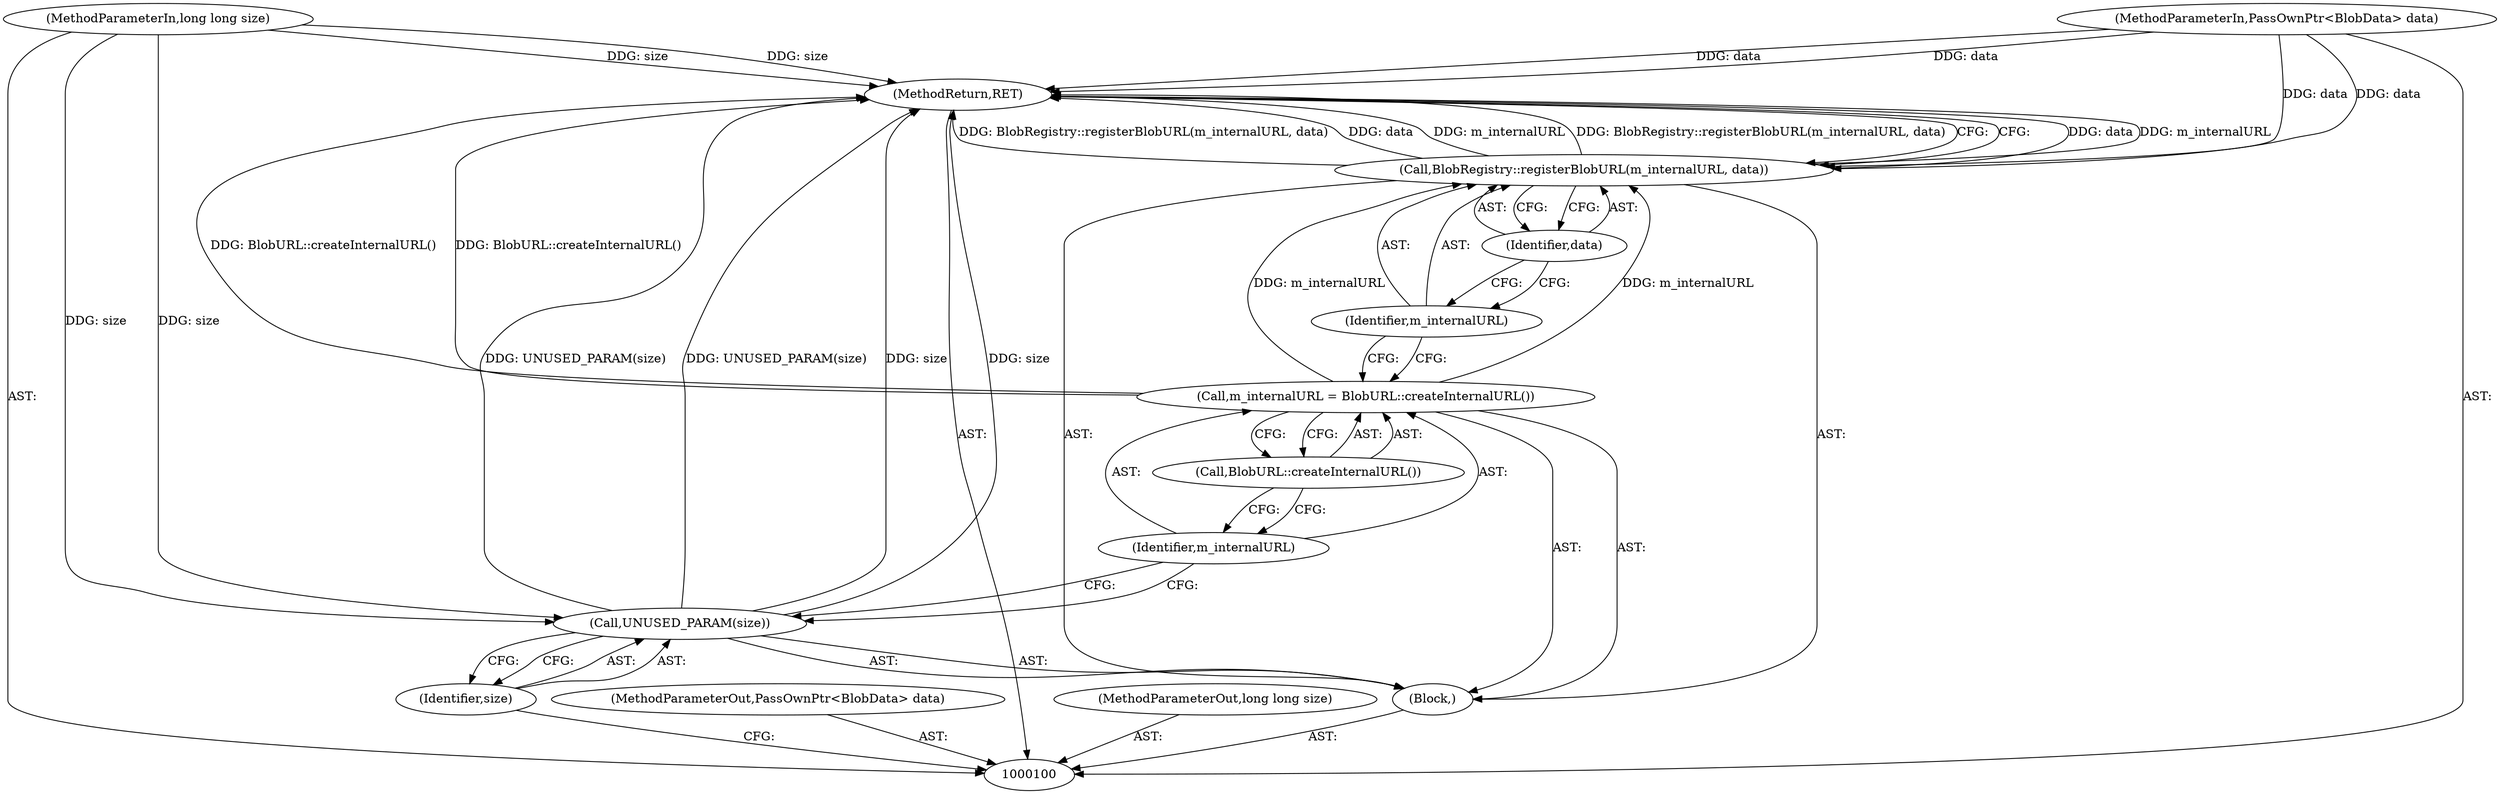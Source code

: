 digraph "0_Chrome_d0c31f0342cefc46a3b3d80359a9779d044d4c0d_19" {
"1000112" [label="(MethodReturn,RET)"];
"1000101" [label="(MethodParameterIn,PassOwnPtr<BlobData> data)"];
"1000136" [label="(MethodParameterOut,PassOwnPtr<BlobData> data)"];
"1000102" [label="(MethodParameterIn,long long size)"];
"1000137" [label="(MethodParameterOut,long long size)"];
"1000103" [label="(Block,)"];
"1000105" [label="(Identifier,size)"];
"1000104" [label="(Call,UNUSED_PARAM(size))"];
"1000108" [label="(Call,BlobURL::createInternalURL())"];
"1000106" [label="(Call,m_internalURL = BlobURL::createInternalURL())"];
"1000107" [label="(Identifier,m_internalURL)"];
"1000110" [label="(Identifier,m_internalURL)"];
"1000109" [label="(Call,BlobRegistry::registerBlobURL(m_internalURL, data))"];
"1000111" [label="(Identifier,data)"];
"1000112" -> "1000100"  [label="AST: "];
"1000112" -> "1000109"  [label="CFG: "];
"1000106" -> "1000112"  [label="DDG: BlobURL::createInternalURL()"];
"1000104" -> "1000112"  [label="DDG: UNUSED_PARAM(size)"];
"1000104" -> "1000112"  [label="DDG: size"];
"1000102" -> "1000112"  [label="DDG: size"];
"1000109" -> "1000112"  [label="DDG: data"];
"1000109" -> "1000112"  [label="DDG: m_internalURL"];
"1000109" -> "1000112"  [label="DDG: BlobRegistry::registerBlobURL(m_internalURL, data)"];
"1000101" -> "1000112"  [label="DDG: data"];
"1000101" -> "1000100"  [label="AST: "];
"1000101" -> "1000112"  [label="DDG: data"];
"1000101" -> "1000109"  [label="DDG: data"];
"1000136" -> "1000100"  [label="AST: "];
"1000102" -> "1000100"  [label="AST: "];
"1000102" -> "1000112"  [label="DDG: size"];
"1000102" -> "1000104"  [label="DDG: size"];
"1000137" -> "1000100"  [label="AST: "];
"1000103" -> "1000100"  [label="AST: "];
"1000104" -> "1000103"  [label="AST: "];
"1000106" -> "1000103"  [label="AST: "];
"1000109" -> "1000103"  [label="AST: "];
"1000105" -> "1000104"  [label="AST: "];
"1000105" -> "1000100"  [label="CFG: "];
"1000104" -> "1000105"  [label="CFG: "];
"1000104" -> "1000103"  [label="AST: "];
"1000104" -> "1000105"  [label="CFG: "];
"1000105" -> "1000104"  [label="AST: "];
"1000107" -> "1000104"  [label="CFG: "];
"1000104" -> "1000112"  [label="DDG: UNUSED_PARAM(size)"];
"1000104" -> "1000112"  [label="DDG: size"];
"1000102" -> "1000104"  [label="DDG: size"];
"1000108" -> "1000106"  [label="AST: "];
"1000108" -> "1000107"  [label="CFG: "];
"1000106" -> "1000108"  [label="CFG: "];
"1000106" -> "1000103"  [label="AST: "];
"1000106" -> "1000108"  [label="CFG: "];
"1000107" -> "1000106"  [label="AST: "];
"1000108" -> "1000106"  [label="AST: "];
"1000110" -> "1000106"  [label="CFG: "];
"1000106" -> "1000112"  [label="DDG: BlobURL::createInternalURL()"];
"1000106" -> "1000109"  [label="DDG: m_internalURL"];
"1000107" -> "1000106"  [label="AST: "];
"1000107" -> "1000104"  [label="CFG: "];
"1000108" -> "1000107"  [label="CFG: "];
"1000110" -> "1000109"  [label="AST: "];
"1000110" -> "1000106"  [label="CFG: "];
"1000111" -> "1000110"  [label="CFG: "];
"1000109" -> "1000103"  [label="AST: "];
"1000109" -> "1000111"  [label="CFG: "];
"1000110" -> "1000109"  [label="AST: "];
"1000111" -> "1000109"  [label="AST: "];
"1000112" -> "1000109"  [label="CFG: "];
"1000109" -> "1000112"  [label="DDG: data"];
"1000109" -> "1000112"  [label="DDG: m_internalURL"];
"1000109" -> "1000112"  [label="DDG: BlobRegistry::registerBlobURL(m_internalURL, data)"];
"1000106" -> "1000109"  [label="DDG: m_internalURL"];
"1000101" -> "1000109"  [label="DDG: data"];
"1000111" -> "1000109"  [label="AST: "];
"1000111" -> "1000110"  [label="CFG: "];
"1000109" -> "1000111"  [label="CFG: "];
}

